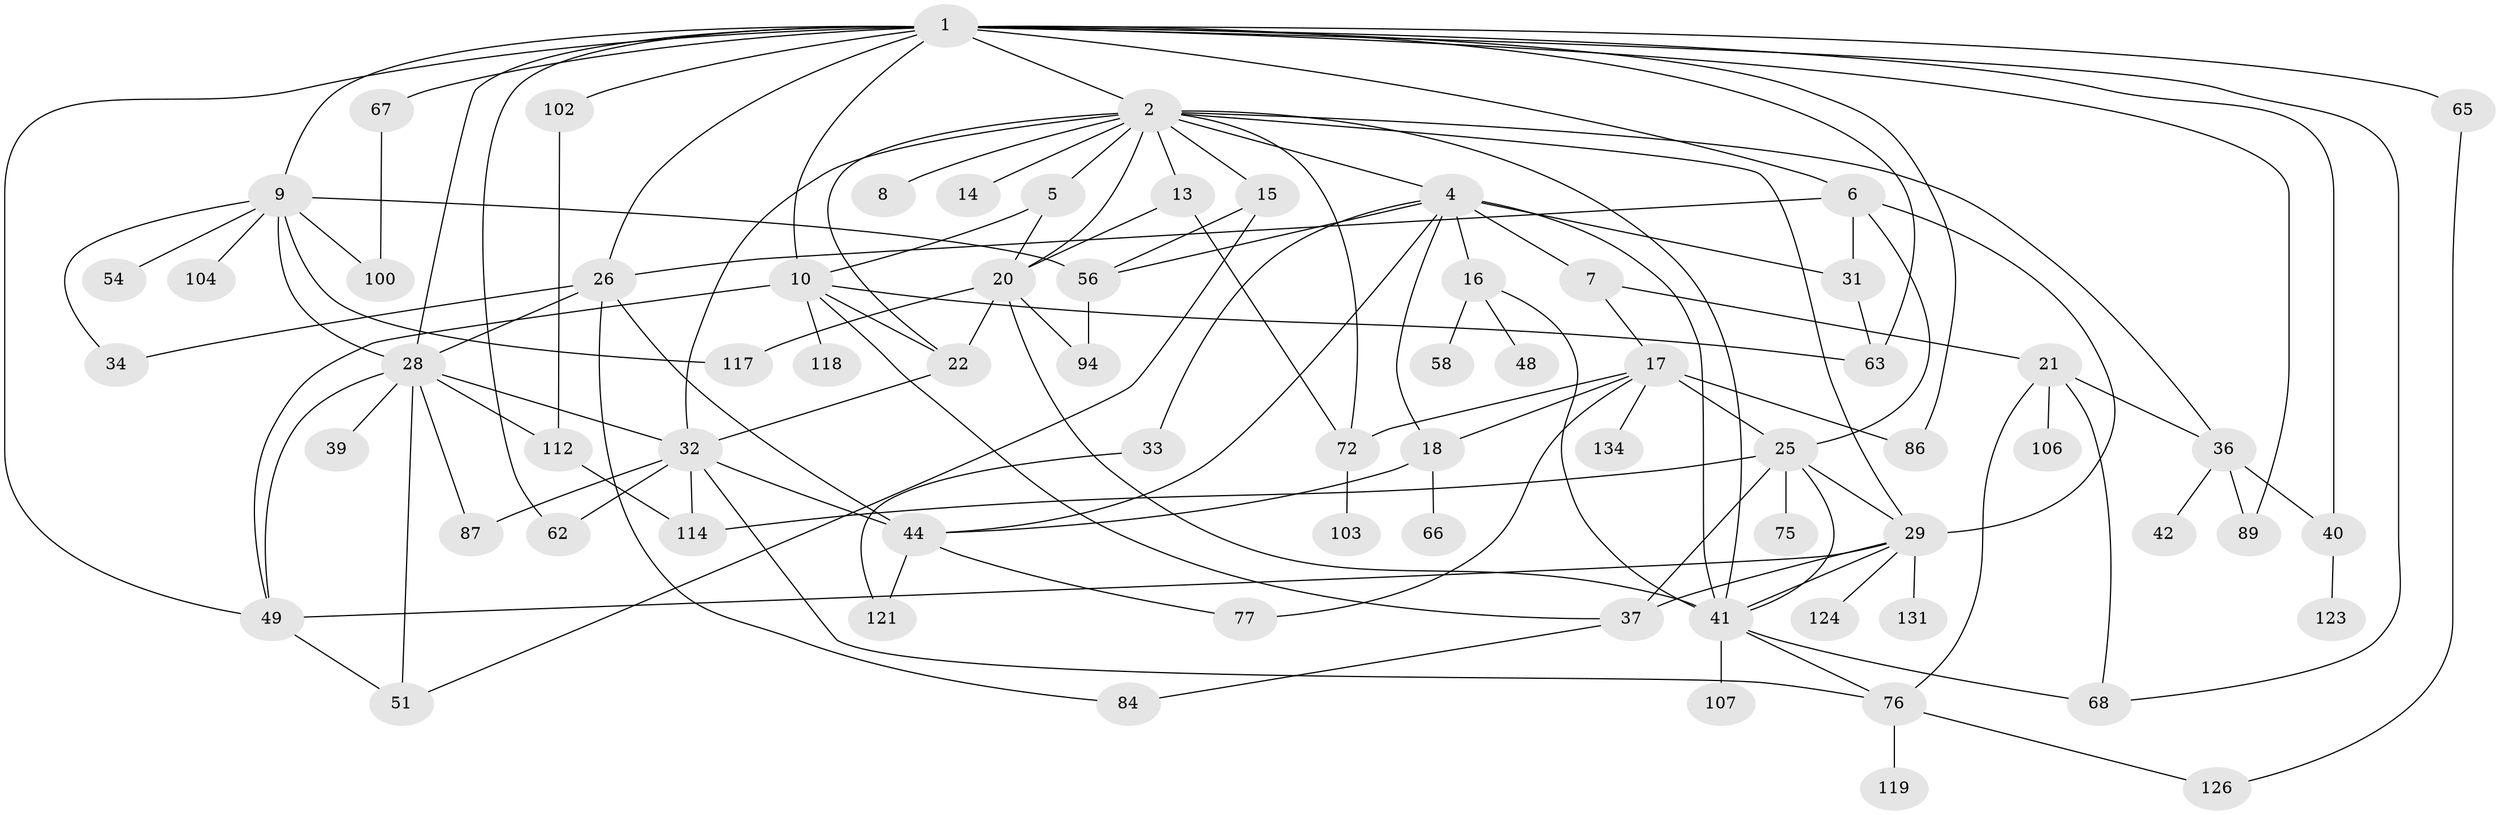 // original degree distribution, {7: 0.027972027972027972, 14: 0.006993006993006993, 6: 0.02097902097902098, 8: 0.006993006993006993, 4: 0.1258741258741259, 1: 0.22377622377622378, 5: 0.07692307692307693, 2: 0.27972027972027974, 3: 0.22377622377622378, 9: 0.006993006993006993}
// Generated by graph-tools (version 1.1) at 2025/13/03/09/25 04:13:21]
// undirected, 71 vertices, 127 edges
graph export_dot {
graph [start="1"]
  node [color=gray90,style=filled];
  1 [super="+3+27+113"];
  2;
  4 [super="+12+38"];
  5;
  6 [super="+81"];
  7;
  8;
  9 [super="+69+35+19"];
  10 [super="+43+96"];
  13 [super="+91"];
  14;
  15 [super="+24+129"];
  16 [super="+53"];
  17;
  18;
  20 [super="+140+61"];
  21 [super="+23"];
  22;
  25 [super="+64+120"];
  26 [super="+99+60"];
  28 [super="+78+45"];
  29 [super="+47+97+30"];
  31;
  32 [super="+50+90+109"];
  33 [super="+46+115"];
  34;
  36 [super="+130+71+133"];
  37 [super="+110"];
  39;
  40;
  41 [super="+73+80+98"];
  42;
  44 [super="+128"];
  48;
  49 [super="+92+59"];
  51 [super="+101"];
  54 [super="+135"];
  56;
  58;
  62 [super="+74"];
  63 [super="+95"];
  65;
  66;
  67 [super="+105"];
  68;
  72 [super="+93+138"];
  75;
  76;
  77;
  84;
  86;
  87;
  89;
  94;
  100;
  102 [super="+143"];
  103;
  104;
  106;
  107;
  112;
  114 [super="+122"];
  117;
  118;
  119;
  121;
  123;
  124;
  126;
  131;
  134;
  1 -- 2;
  1 -- 40;
  1 -- 65;
  1 -- 89;
  1 -- 67;
  1 -- 68;
  1 -- 6;
  1 -- 102;
  1 -- 9;
  1 -- 26;
  1 -- 49;
  1 -- 28;
  1 -- 62;
  1 -- 63;
  1 -- 10;
  1 -- 86;
  2 -- 4;
  2 -- 5;
  2 -- 8;
  2 -- 13;
  2 -- 14;
  2 -- 15;
  2 -- 29;
  2 -- 32;
  2 -- 36;
  2 -- 41;
  2 -- 22;
  2 -- 72;
  2 -- 20;
  4 -- 7 [weight=2];
  4 -- 16;
  4 -- 31;
  4 -- 33;
  4 -- 56;
  4 -- 44;
  4 -- 18;
  4 -- 41;
  5 -- 10;
  5 -- 20 [weight=2];
  6 -- 25;
  6 -- 31;
  6 -- 26;
  6 -- 29;
  7 -- 17;
  7 -- 21;
  9 -- 34;
  9 -- 104;
  9 -- 100;
  9 -- 117;
  9 -- 54;
  9 -- 56;
  9 -- 28;
  10 -- 37;
  10 -- 22;
  10 -- 63;
  10 -- 49;
  10 -- 118;
  13 -- 72;
  13 -- 20;
  15 -- 56;
  15 -- 51;
  16 -- 48;
  16 -- 58;
  16 -- 41;
  17 -- 18;
  17 -- 77;
  17 -- 86;
  17 -- 134;
  17 -- 72;
  17 -- 25;
  18 -- 44;
  18 -- 66;
  20 -- 22;
  20 -- 94;
  20 -- 41 [weight=2];
  20 -- 117;
  21 -- 106;
  21 -- 68;
  21 -- 76;
  21 -- 36 [weight=2];
  22 -- 32;
  25 -- 114;
  25 -- 75;
  25 -- 41;
  25 -- 37;
  25 -- 29;
  26 -- 28;
  26 -- 34;
  26 -- 44;
  26 -- 84;
  28 -- 39 [weight=2];
  28 -- 112;
  28 -- 49;
  28 -- 51;
  28 -- 87;
  28 -- 32;
  29 -- 37;
  29 -- 124;
  29 -- 131;
  29 -- 49;
  29 -- 41;
  31 -- 63;
  32 -- 114;
  32 -- 44;
  32 -- 62;
  32 -- 76;
  32 -- 87;
  33 -- 121;
  36 -- 42;
  36 -- 40;
  36 -- 89;
  37 -- 84;
  40 -- 123;
  41 -- 68;
  41 -- 107;
  41 -- 76;
  44 -- 121;
  44 -- 77;
  49 -- 51;
  56 -- 94;
  65 -- 126;
  67 -- 100;
  72 -- 103;
  76 -- 119;
  76 -- 126;
  102 -- 112;
  112 -- 114;
}
